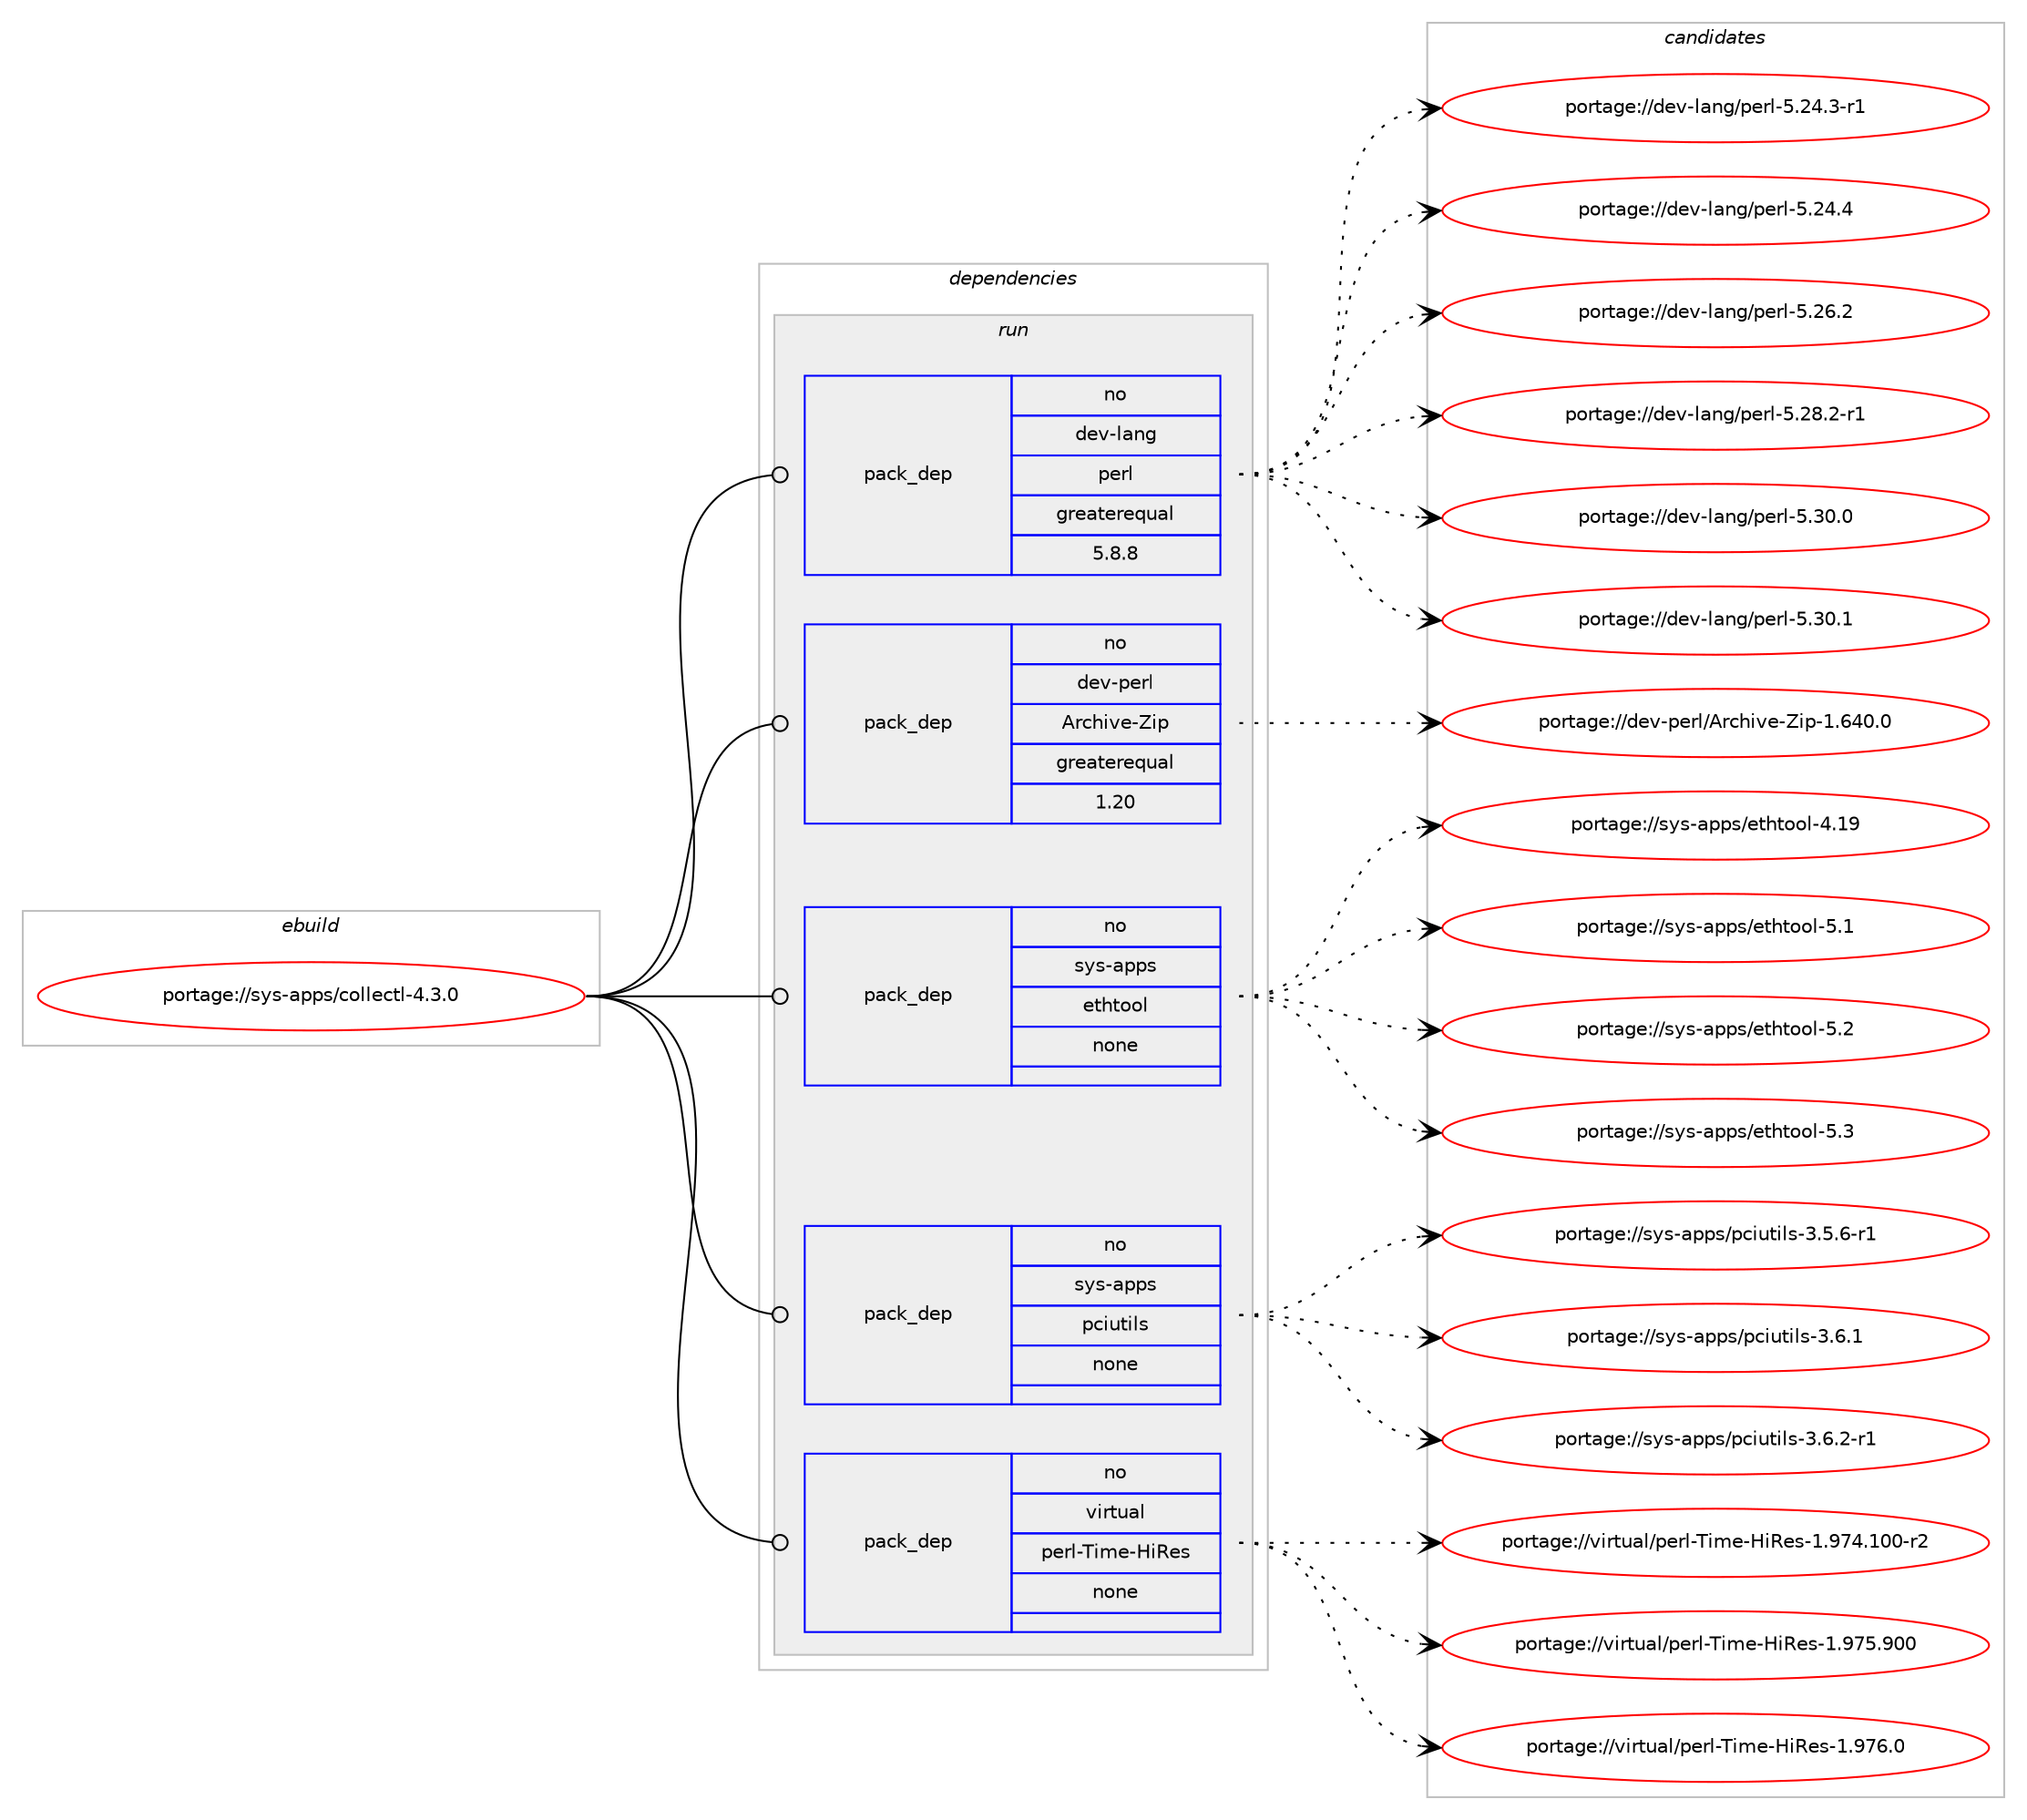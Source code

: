 digraph prolog {

# *************
# Graph options
# *************

newrank=true;
concentrate=true;
compound=true;
graph [rankdir=LR,fontname=Helvetica,fontsize=10,ranksep=1.5];#, ranksep=2.5, nodesep=0.2];
edge  [arrowhead=vee];
node  [fontname=Helvetica,fontsize=10];

# **********
# The ebuild
# **********

subgraph cluster_leftcol {
color=gray;
rank=same;
label=<<i>ebuild</i>>;
id [label="portage://sys-apps/collectl-4.3.0", color=red, width=4, href="../sys-apps/collectl-4.3.0.svg"];
}

# ****************
# The dependencies
# ****************

subgraph cluster_midcol {
color=gray;
label=<<i>dependencies</i>>;
subgraph cluster_compile {
fillcolor="#eeeeee";
style=filled;
label=<<i>compile</i>>;
}
subgraph cluster_compileandrun {
fillcolor="#eeeeee";
style=filled;
label=<<i>compile and run</i>>;
}
subgraph cluster_run {
fillcolor="#eeeeee";
style=filled;
label=<<i>run</i>>;
subgraph pack301316 {
dependency406890 [label=<<TABLE BORDER="0" CELLBORDER="1" CELLSPACING="0" CELLPADDING="4" WIDTH="220"><TR><TD ROWSPAN="6" CELLPADDING="30">pack_dep</TD></TR><TR><TD WIDTH="110">no</TD></TR><TR><TD>dev-lang</TD></TR><TR><TD>perl</TD></TR><TR><TD>greaterequal</TD></TR><TR><TD>5.8.8</TD></TR></TABLE>>, shape=none, color=blue];
}
id:e -> dependency406890:w [weight=20,style="solid",arrowhead="odot"];
subgraph pack301317 {
dependency406891 [label=<<TABLE BORDER="0" CELLBORDER="1" CELLSPACING="0" CELLPADDING="4" WIDTH="220"><TR><TD ROWSPAN="6" CELLPADDING="30">pack_dep</TD></TR><TR><TD WIDTH="110">no</TD></TR><TR><TD>dev-perl</TD></TR><TR><TD>Archive-Zip</TD></TR><TR><TD>greaterequal</TD></TR><TR><TD>1.20</TD></TR></TABLE>>, shape=none, color=blue];
}
id:e -> dependency406891:w [weight=20,style="solid",arrowhead="odot"];
subgraph pack301318 {
dependency406892 [label=<<TABLE BORDER="0" CELLBORDER="1" CELLSPACING="0" CELLPADDING="4" WIDTH="220"><TR><TD ROWSPAN="6" CELLPADDING="30">pack_dep</TD></TR><TR><TD WIDTH="110">no</TD></TR><TR><TD>sys-apps</TD></TR><TR><TD>ethtool</TD></TR><TR><TD>none</TD></TR><TR><TD></TD></TR></TABLE>>, shape=none, color=blue];
}
id:e -> dependency406892:w [weight=20,style="solid",arrowhead="odot"];
subgraph pack301319 {
dependency406893 [label=<<TABLE BORDER="0" CELLBORDER="1" CELLSPACING="0" CELLPADDING="4" WIDTH="220"><TR><TD ROWSPAN="6" CELLPADDING="30">pack_dep</TD></TR><TR><TD WIDTH="110">no</TD></TR><TR><TD>sys-apps</TD></TR><TR><TD>pciutils</TD></TR><TR><TD>none</TD></TR><TR><TD></TD></TR></TABLE>>, shape=none, color=blue];
}
id:e -> dependency406893:w [weight=20,style="solid",arrowhead="odot"];
subgraph pack301320 {
dependency406894 [label=<<TABLE BORDER="0" CELLBORDER="1" CELLSPACING="0" CELLPADDING="4" WIDTH="220"><TR><TD ROWSPAN="6" CELLPADDING="30">pack_dep</TD></TR><TR><TD WIDTH="110">no</TD></TR><TR><TD>virtual</TD></TR><TR><TD>perl-Time-HiRes</TD></TR><TR><TD>none</TD></TR><TR><TD></TD></TR></TABLE>>, shape=none, color=blue];
}
id:e -> dependency406894:w [weight=20,style="solid",arrowhead="odot"];
}
}

# **************
# The candidates
# **************

subgraph cluster_choices {
rank=same;
color=gray;
label=<<i>candidates</i>>;

subgraph choice301316 {
color=black;
nodesep=1;
choiceportage100101118451089711010347112101114108455346505246514511449 [label="portage://dev-lang/perl-5.24.3-r1", color=red, width=4,href="../dev-lang/perl-5.24.3-r1.svg"];
choiceportage10010111845108971101034711210111410845534650524652 [label="portage://dev-lang/perl-5.24.4", color=red, width=4,href="../dev-lang/perl-5.24.4.svg"];
choiceportage10010111845108971101034711210111410845534650544650 [label="portage://dev-lang/perl-5.26.2", color=red, width=4,href="../dev-lang/perl-5.26.2.svg"];
choiceportage100101118451089711010347112101114108455346505646504511449 [label="portage://dev-lang/perl-5.28.2-r1", color=red, width=4,href="../dev-lang/perl-5.28.2-r1.svg"];
choiceportage10010111845108971101034711210111410845534651484648 [label="portage://dev-lang/perl-5.30.0", color=red, width=4,href="../dev-lang/perl-5.30.0.svg"];
choiceportage10010111845108971101034711210111410845534651484649 [label="portage://dev-lang/perl-5.30.1", color=red, width=4,href="../dev-lang/perl-5.30.1.svg"];
dependency406890:e -> choiceportage100101118451089711010347112101114108455346505246514511449:w [style=dotted,weight="100"];
dependency406890:e -> choiceportage10010111845108971101034711210111410845534650524652:w [style=dotted,weight="100"];
dependency406890:e -> choiceportage10010111845108971101034711210111410845534650544650:w [style=dotted,weight="100"];
dependency406890:e -> choiceportage100101118451089711010347112101114108455346505646504511449:w [style=dotted,weight="100"];
dependency406890:e -> choiceportage10010111845108971101034711210111410845534651484648:w [style=dotted,weight="100"];
dependency406890:e -> choiceportage10010111845108971101034711210111410845534651484649:w [style=dotted,weight="100"];
}
subgraph choice301317 {
color=black;
nodesep=1;
choiceportage1001011184511210111410847651149910410511810145901051124549465452484648 [label="portage://dev-perl/Archive-Zip-1.640.0", color=red, width=4,href="../dev-perl/Archive-Zip-1.640.0.svg"];
dependency406891:e -> choiceportage1001011184511210111410847651149910410511810145901051124549465452484648:w [style=dotted,weight="100"];
}
subgraph choice301318 {
color=black;
nodesep=1;
choiceportage1151211154597112112115471011161041161111111084552464957 [label="portage://sys-apps/ethtool-4.19", color=red, width=4,href="../sys-apps/ethtool-4.19.svg"];
choiceportage11512111545971121121154710111610411611111110845534649 [label="portage://sys-apps/ethtool-5.1", color=red, width=4,href="../sys-apps/ethtool-5.1.svg"];
choiceportage11512111545971121121154710111610411611111110845534650 [label="portage://sys-apps/ethtool-5.2", color=red, width=4,href="../sys-apps/ethtool-5.2.svg"];
choiceportage11512111545971121121154710111610411611111110845534651 [label="portage://sys-apps/ethtool-5.3", color=red, width=4,href="../sys-apps/ethtool-5.3.svg"];
dependency406892:e -> choiceportage1151211154597112112115471011161041161111111084552464957:w [style=dotted,weight="100"];
dependency406892:e -> choiceportage11512111545971121121154710111610411611111110845534649:w [style=dotted,weight="100"];
dependency406892:e -> choiceportage11512111545971121121154710111610411611111110845534650:w [style=dotted,weight="100"];
dependency406892:e -> choiceportage11512111545971121121154710111610411611111110845534651:w [style=dotted,weight="100"];
}
subgraph choice301319 {
color=black;
nodesep=1;
choiceportage115121115459711211211547112991051171161051081154551465346544511449 [label="portage://sys-apps/pciutils-3.5.6-r1", color=red, width=4,href="../sys-apps/pciutils-3.5.6-r1.svg"];
choiceportage11512111545971121121154711299105117116105108115455146544649 [label="portage://sys-apps/pciutils-3.6.1", color=red, width=4,href="../sys-apps/pciutils-3.6.1.svg"];
choiceportage115121115459711211211547112991051171161051081154551465446504511449 [label="portage://sys-apps/pciutils-3.6.2-r1", color=red, width=4,href="../sys-apps/pciutils-3.6.2-r1.svg"];
dependency406893:e -> choiceportage115121115459711211211547112991051171161051081154551465346544511449:w [style=dotted,weight="100"];
dependency406893:e -> choiceportage11512111545971121121154711299105117116105108115455146544649:w [style=dotted,weight="100"];
dependency406893:e -> choiceportage115121115459711211211547112991051171161051081154551465446504511449:w [style=dotted,weight="100"];
}
subgraph choice301320 {
color=black;
nodesep=1;
choiceportage11810511411611797108471121011141084584105109101457210582101115454946575552464948484511450 [label="portage://virtual/perl-Time-HiRes-1.974.100-r2", color=red, width=4,href="../virtual/perl-Time-HiRes-1.974.100-r2.svg"];
choiceportage1181051141161179710847112101114108458410510910145721058210111545494657555346574848 [label="portage://virtual/perl-Time-HiRes-1.975.900", color=red, width=4,href="../virtual/perl-Time-HiRes-1.975.900.svg"];
choiceportage118105114116117971084711210111410845841051091014572105821011154549465755544648 [label="portage://virtual/perl-Time-HiRes-1.976.0", color=red, width=4,href="../virtual/perl-Time-HiRes-1.976.0.svg"];
dependency406894:e -> choiceportage11810511411611797108471121011141084584105109101457210582101115454946575552464948484511450:w [style=dotted,weight="100"];
dependency406894:e -> choiceportage1181051141161179710847112101114108458410510910145721058210111545494657555346574848:w [style=dotted,weight="100"];
dependency406894:e -> choiceportage118105114116117971084711210111410845841051091014572105821011154549465755544648:w [style=dotted,weight="100"];
}
}

}
